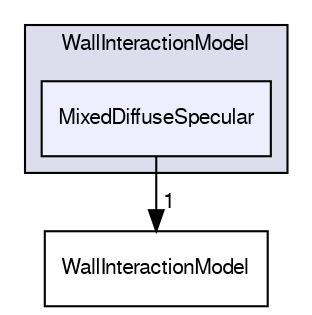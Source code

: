 digraph "src/lagrangian/dsmc/submodels/WallInteractionModel/MixedDiffuseSpecular" {
  bgcolor=transparent;
  compound=true
  node [ fontsize="10", fontname="FreeSans"];
  edge [ labelfontsize="10", labelfontname="FreeSans"];
  subgraph clusterdir_af15e07657218a328bd6fb2771d571f0 {
    graph [ bgcolor="#ddddee", pencolor="black", label="WallInteractionModel" fontname="FreeSans", fontsize="10", URL="dir_af15e07657218a328bd6fb2771d571f0.html"]
  dir_d3f13e35797c01f34f20e6892d240c98 [shape=box, label="MixedDiffuseSpecular", style="filled", fillcolor="#eeeeff", pencolor="black", URL="dir_d3f13e35797c01f34f20e6892d240c98.html"];
  }
  dir_78f5307af7428c9775b0db9a79644213 [shape=box label="WallInteractionModel" URL="dir_78f5307af7428c9775b0db9a79644213.html"];
  dir_d3f13e35797c01f34f20e6892d240c98->dir_78f5307af7428c9775b0db9a79644213 [headlabel="1", labeldistance=1.5 headhref="dir_001253_001255.html"];
}
